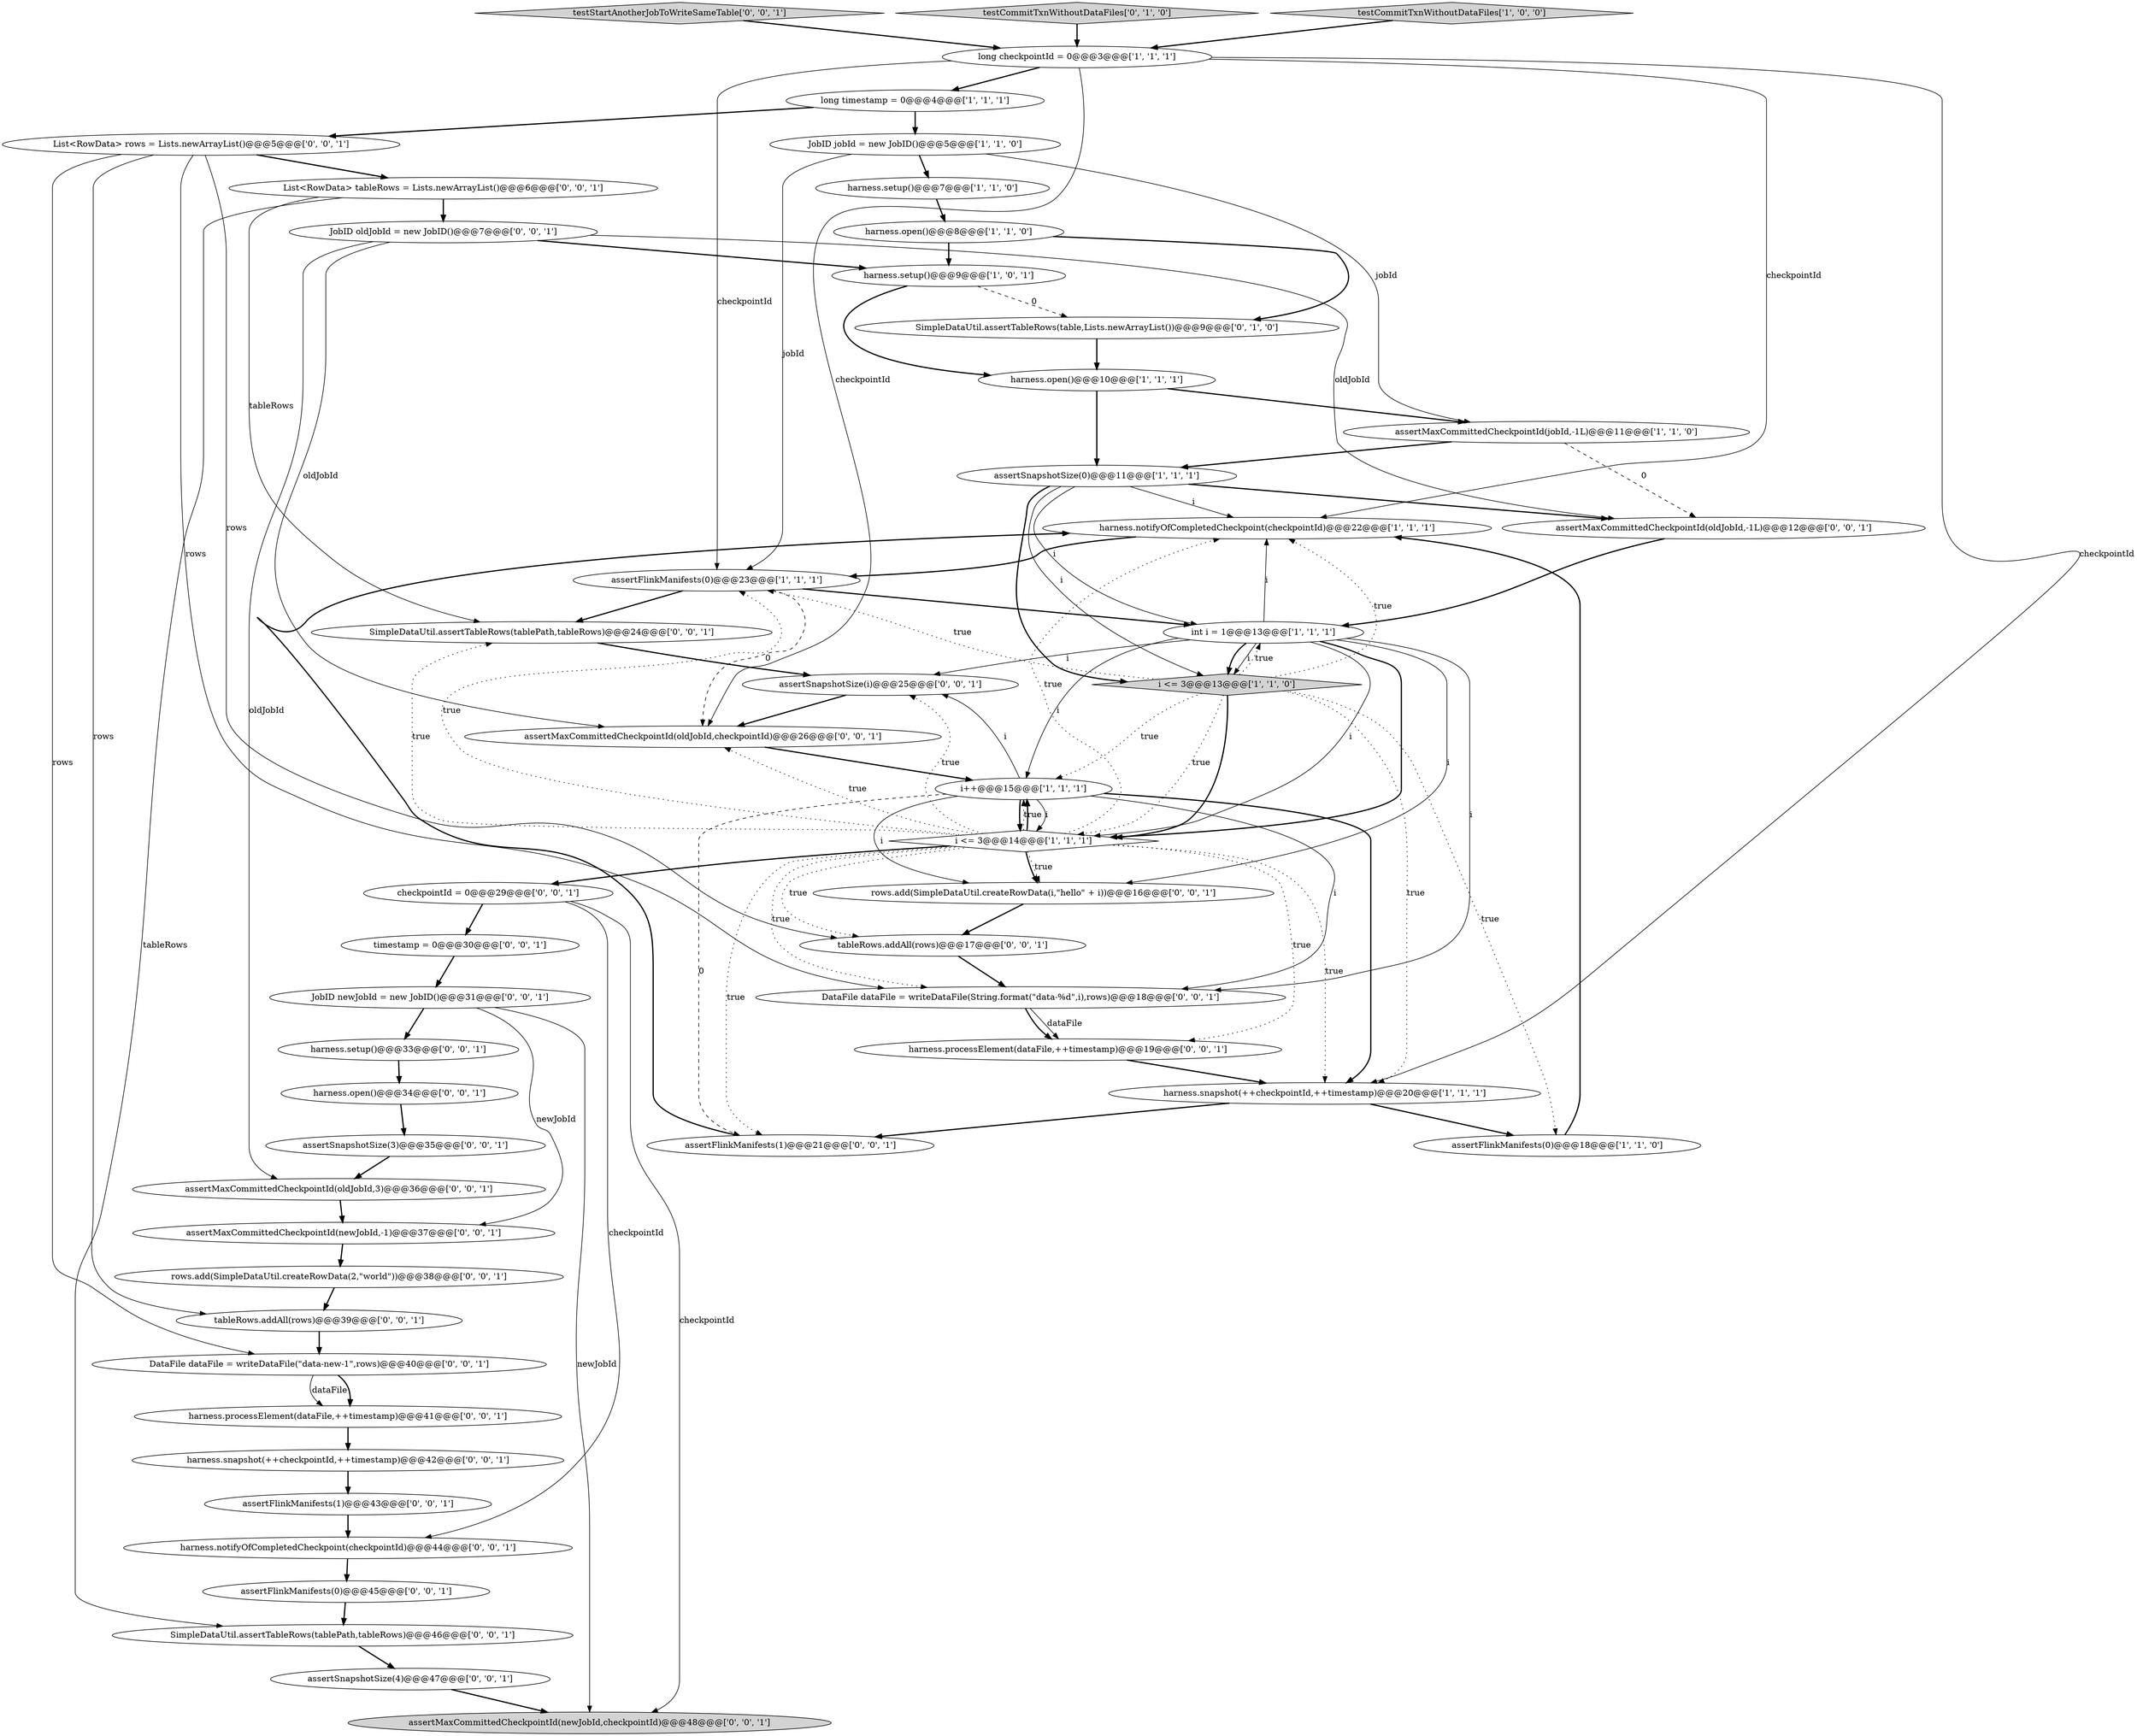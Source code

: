 digraph {
10 [style = filled, label = "harness.notifyOfCompletedCheckpoint(checkpointId)@@@22@@@['1', '1', '1']", fillcolor = white, shape = ellipse image = "AAA0AAABBB1BBB"];
28 [style = filled, label = "assertMaxCommittedCheckpointId(oldJobId,3)@@@36@@@['0', '0', '1']", fillcolor = white, shape = ellipse image = "AAA0AAABBB3BBB"];
31 [style = filled, label = "timestamp = 0@@@30@@@['0', '0', '1']", fillcolor = white, shape = ellipse image = "AAA0AAABBB3BBB"];
20 [style = filled, label = "List<RowData> tableRows = Lists.newArrayList()@@@6@@@['0', '0', '1']", fillcolor = white, shape = ellipse image = "AAA0AAABBB3BBB"];
1 [style = filled, label = "i <= 3@@@14@@@['1', '1', '1']", fillcolor = white, shape = diamond image = "AAA0AAABBB1BBB"];
51 [style = filled, label = "assertSnapshotSize(3)@@@35@@@['0', '0', '1']", fillcolor = white, shape = ellipse image = "AAA0AAABBB3BBB"];
26 [style = filled, label = "harness.setup()@@@33@@@['0', '0', '1']", fillcolor = white, shape = ellipse image = "AAA0AAABBB3BBB"];
46 [style = filled, label = "assertSnapshotSize(4)@@@47@@@['0', '0', '1']", fillcolor = white, shape = ellipse image = "AAA0AAABBB3BBB"];
45 [style = filled, label = "List<RowData> rows = Lists.newArrayList()@@@5@@@['0', '0', '1']", fillcolor = white, shape = ellipse image = "AAA0AAABBB3BBB"];
36 [style = filled, label = "harness.processElement(dataFile,++timestamp)@@@19@@@['0', '0', '1']", fillcolor = white, shape = ellipse image = "AAA0AAABBB3BBB"];
42 [style = filled, label = "DataFile dataFile = writeDataFile(String.format(\"data-%d\",i),rows)@@@18@@@['0', '0', '1']", fillcolor = white, shape = ellipse image = "AAA0AAABBB3BBB"];
33 [style = filled, label = "assertMaxCommittedCheckpointId(newJobId,checkpointId)@@@48@@@['0', '0', '1']", fillcolor = lightgray, shape = ellipse image = "AAA0AAABBB3BBB"];
50 [style = filled, label = "testStartAnotherJobToWriteSameTable['0', '0', '1']", fillcolor = lightgray, shape = diamond image = "AAA0AAABBB3BBB"];
35 [style = filled, label = "tableRows.addAll(rows)@@@39@@@['0', '0', '1']", fillcolor = white, shape = ellipse image = "AAA0AAABBB3BBB"];
43 [style = filled, label = "checkpointId = 0@@@29@@@['0', '0', '1']", fillcolor = white, shape = ellipse image = "AAA0AAABBB3BBB"];
39 [style = filled, label = "harness.snapshot(++checkpointId,++timestamp)@@@42@@@['0', '0', '1']", fillcolor = white, shape = ellipse image = "AAA0AAABBB3BBB"];
48 [style = filled, label = "harness.open()@@@34@@@['0', '0', '1']", fillcolor = white, shape = ellipse image = "AAA0AAABBB3BBB"];
16 [style = filled, label = "harness.snapshot(++checkpointId,++timestamp)@@@20@@@['1', '1', '1']", fillcolor = white, shape = ellipse image = "AAA0AAABBB1BBB"];
11 [style = filled, label = "long timestamp = 0@@@4@@@['1', '1', '1']", fillcolor = white, shape = ellipse image = "AAA0AAABBB1BBB"];
21 [style = filled, label = "assertFlinkManifests(1)@@@43@@@['0', '0', '1']", fillcolor = white, shape = ellipse image = "AAA0AAABBB3BBB"];
29 [style = filled, label = "assertMaxCommittedCheckpointId(newJobId,-1)@@@37@@@['0', '0', '1']", fillcolor = white, shape = ellipse image = "AAA0AAABBB3BBB"];
40 [style = filled, label = "SimpleDataUtil.assertTableRows(tablePath,tableRows)@@@24@@@['0', '0', '1']", fillcolor = white, shape = ellipse image = "AAA0AAABBB3BBB"];
17 [style = filled, label = "harness.open()@@@10@@@['1', '1', '1']", fillcolor = white, shape = ellipse image = "AAA0AAABBB1BBB"];
3 [style = filled, label = "long checkpointId = 0@@@3@@@['1', '1', '1']", fillcolor = white, shape = ellipse image = "AAA0AAABBB1BBB"];
30 [style = filled, label = "JobID oldJobId = new JobID()@@@7@@@['0', '0', '1']", fillcolor = white, shape = ellipse image = "AAA0AAABBB3BBB"];
7 [style = filled, label = "harness.open()@@@8@@@['1', '1', '0']", fillcolor = white, shape = ellipse image = "AAA0AAABBB1BBB"];
19 [style = filled, label = "testCommitTxnWithoutDataFiles['0', '1', '0']", fillcolor = lightgray, shape = diamond image = "AAA0AAABBB2BBB"];
25 [style = filled, label = "harness.notifyOfCompletedCheckpoint(checkpointId)@@@44@@@['0', '0', '1']", fillcolor = white, shape = ellipse image = "AAA0AAABBB3BBB"];
27 [style = filled, label = "assertSnapshotSize(i)@@@25@@@['0', '0', '1']", fillcolor = white, shape = ellipse image = "AAA0AAABBB3BBB"];
34 [style = filled, label = "JobID newJobId = new JobID()@@@31@@@['0', '0', '1']", fillcolor = white, shape = ellipse image = "AAA0AAABBB3BBB"];
22 [style = filled, label = "harness.processElement(dataFile,++timestamp)@@@41@@@['0', '0', '1']", fillcolor = white, shape = ellipse image = "AAA0AAABBB3BBB"];
37 [style = filled, label = "assertMaxCommittedCheckpointId(oldJobId,checkpointId)@@@26@@@['0', '0', '1']", fillcolor = white, shape = ellipse image = "AAA0AAABBB3BBB"];
8 [style = filled, label = "assertFlinkManifests(0)@@@18@@@['1', '1', '0']", fillcolor = white, shape = ellipse image = "AAA0AAABBB1BBB"];
12 [style = filled, label = "testCommitTxnWithoutDataFiles['1', '0', '0']", fillcolor = lightgray, shape = diamond image = "AAA0AAABBB1BBB"];
9 [style = filled, label = "i++@@@15@@@['1', '1', '1']", fillcolor = white, shape = ellipse image = "AAA0AAABBB1BBB"];
4 [style = filled, label = "harness.setup()@@@7@@@['1', '1', '0']", fillcolor = white, shape = ellipse image = "AAA0AAABBB1BBB"];
14 [style = filled, label = "int i = 1@@@13@@@['1', '1', '1']", fillcolor = white, shape = ellipse image = "AAA0AAABBB1BBB"];
6 [style = filled, label = "harness.setup()@@@9@@@['1', '0', '1']", fillcolor = white, shape = ellipse image = "AAA0AAABBB1BBB"];
24 [style = filled, label = "tableRows.addAll(rows)@@@17@@@['0', '0', '1']", fillcolor = white, shape = ellipse image = "AAA0AAABBB3BBB"];
44 [style = filled, label = "DataFile dataFile = writeDataFile(\"data-new-1\",rows)@@@40@@@['0', '0', '1']", fillcolor = white, shape = ellipse image = "AAA0AAABBB3BBB"];
47 [style = filled, label = "assertFlinkManifests(0)@@@45@@@['0', '0', '1']", fillcolor = white, shape = ellipse image = "AAA0AAABBB3BBB"];
23 [style = filled, label = "assertMaxCommittedCheckpointId(oldJobId,-1L)@@@12@@@['0', '0', '1']", fillcolor = white, shape = ellipse image = "AAA0AAABBB3BBB"];
15 [style = filled, label = "i <= 3@@@13@@@['1', '1', '0']", fillcolor = lightgray, shape = diamond image = "AAA0AAABBB1BBB"];
32 [style = filled, label = "assertFlinkManifests(1)@@@21@@@['0', '0', '1']", fillcolor = white, shape = ellipse image = "AAA0AAABBB3BBB"];
2 [style = filled, label = "assertSnapshotSize(0)@@@11@@@['1', '1', '1']", fillcolor = white, shape = ellipse image = "AAA0AAABBB1BBB"];
38 [style = filled, label = "SimpleDataUtil.assertTableRows(tablePath,tableRows)@@@46@@@['0', '0', '1']", fillcolor = white, shape = ellipse image = "AAA0AAABBB3BBB"];
0 [style = filled, label = "assertFlinkManifests(0)@@@23@@@['1', '1', '1']", fillcolor = white, shape = ellipse image = "AAA0AAABBB1BBB"];
49 [style = filled, label = "rows.add(SimpleDataUtil.createRowData(i,\"hello\" + i))@@@16@@@['0', '0', '1']", fillcolor = white, shape = ellipse image = "AAA0AAABBB3BBB"];
41 [style = filled, label = "rows.add(SimpleDataUtil.createRowData(2,\"world\"))@@@38@@@['0', '0', '1']", fillcolor = white, shape = ellipse image = "AAA0AAABBB3BBB"];
18 [style = filled, label = "SimpleDataUtil.assertTableRows(table,Lists.newArrayList())@@@9@@@['0', '1', '0']", fillcolor = white, shape = ellipse image = "AAA1AAABBB2BBB"];
13 [style = filled, label = "JobID jobId = new JobID()@@@5@@@['1', '1', '0']", fillcolor = white, shape = ellipse image = "AAA0AAABBB1BBB"];
5 [style = filled, label = "assertMaxCommittedCheckpointId(jobId,-1L)@@@11@@@['1', '1', '0']", fillcolor = white, shape = ellipse image = "AAA0AAABBB1BBB"];
19->3 [style = bold, label=""];
15->1 [style = bold, label=""];
1->27 [style = dotted, label="true"];
3->10 [style = solid, label="checkpointId"];
1->0 [style = dotted, label="true"];
15->1 [style = dotted, label="true"];
0->37 [style = dashed, label="0"];
43->25 [style = solid, label="checkpointId"];
2->15 [style = solid, label="i"];
7->6 [style = bold, label=""];
9->27 [style = solid, label="i"];
2->14 [style = solid, label="i"];
41->35 [style = bold, label=""];
1->42 [style = dotted, label="true"];
45->44 [style = solid, label="rows"];
21->25 [style = bold, label=""];
20->30 [style = bold, label=""];
30->23 [style = solid, label="oldJobId"];
51->28 [style = bold, label=""];
1->24 [style = dotted, label="true"];
14->49 [style = solid, label="i"];
15->9 [style = dotted, label="true"];
34->26 [style = bold, label=""];
31->34 [style = bold, label=""];
28->29 [style = bold, label=""];
17->2 [style = bold, label=""];
1->16 [style = dotted, label="true"];
36->16 [style = bold, label=""];
1->9 [style = bold, label=""];
6->18 [style = dashed, label="0"];
1->9 [style = dotted, label="true"];
42->36 [style = solid, label="dataFile"];
1->49 [style = bold, label=""];
9->16 [style = bold, label=""];
14->1 [style = solid, label="i"];
16->8 [style = bold, label=""];
14->10 [style = solid, label="i"];
38->46 [style = bold, label=""];
15->10 [style = dotted, label="true"];
30->28 [style = solid, label="oldJobId"];
30->6 [style = bold, label=""];
32->10 [style = bold, label=""];
43->33 [style = solid, label="checkpointId"];
14->9 [style = solid, label="i"];
47->38 [style = bold, label=""];
11->13 [style = bold, label=""];
30->37 [style = solid, label="oldJobId"];
45->35 [style = solid, label="rows"];
50->3 [style = bold, label=""];
1->37 [style = dotted, label="true"];
0->14 [style = bold, label=""];
8->10 [style = bold, label=""];
1->32 [style = dotted, label="true"];
9->49 [style = solid, label="i"];
16->32 [style = bold, label=""];
3->0 [style = solid, label="checkpointId"];
34->33 [style = solid, label="newJobId"];
1->49 [style = dotted, label="true"];
11->45 [style = bold, label=""];
4->7 [style = bold, label=""];
20->40 [style = solid, label="tableRows"];
13->4 [style = bold, label=""];
34->29 [style = solid, label="newJobId"];
7->18 [style = bold, label=""];
29->41 [style = bold, label=""];
24->42 [style = bold, label=""];
27->37 [style = bold, label=""];
2->10 [style = solid, label="i"];
40->27 [style = bold, label=""];
3->37 [style = solid, label="checkpointId"];
13->5 [style = solid, label="jobId"];
15->0 [style = dotted, label="true"];
35->44 [style = bold, label=""];
12->3 [style = bold, label=""];
42->36 [style = bold, label=""];
23->14 [style = bold, label=""];
44->22 [style = solid, label="dataFile"];
15->16 [style = dotted, label="true"];
14->42 [style = solid, label="i"];
45->24 [style = solid, label="rows"];
15->14 [style = dotted, label="true"];
37->9 [style = bold, label=""];
14->15 [style = bold, label=""];
1->43 [style = bold, label=""];
1->10 [style = dotted, label="true"];
10->0 [style = bold, label=""];
9->42 [style = solid, label="i"];
22->39 [style = bold, label=""];
5->2 [style = bold, label=""];
1->40 [style = dotted, label="true"];
3->11 [style = bold, label=""];
43->31 [style = bold, label=""];
3->16 [style = solid, label="checkpointId"];
48->51 [style = bold, label=""];
49->24 [style = bold, label=""];
20->38 [style = solid, label="tableRows"];
45->20 [style = bold, label=""];
45->42 [style = solid, label="rows"];
1->36 [style = dotted, label="true"];
6->17 [style = bold, label=""];
39->21 [style = bold, label=""];
14->15 [style = solid, label="i"];
46->33 [style = bold, label=""];
14->1 [style = bold, label=""];
14->27 [style = solid, label="i"];
15->8 [style = dotted, label="true"];
9->32 [style = dashed, label="0"];
5->23 [style = dashed, label="0"];
25->47 [style = bold, label=""];
13->0 [style = solid, label="jobId"];
0->40 [style = bold, label=""];
18->17 [style = bold, label=""];
9->1 [style = bold, label=""];
26->48 [style = bold, label=""];
2->15 [style = bold, label=""];
17->5 [style = bold, label=""];
44->22 [style = bold, label=""];
2->23 [style = bold, label=""];
9->1 [style = solid, label="i"];
}
